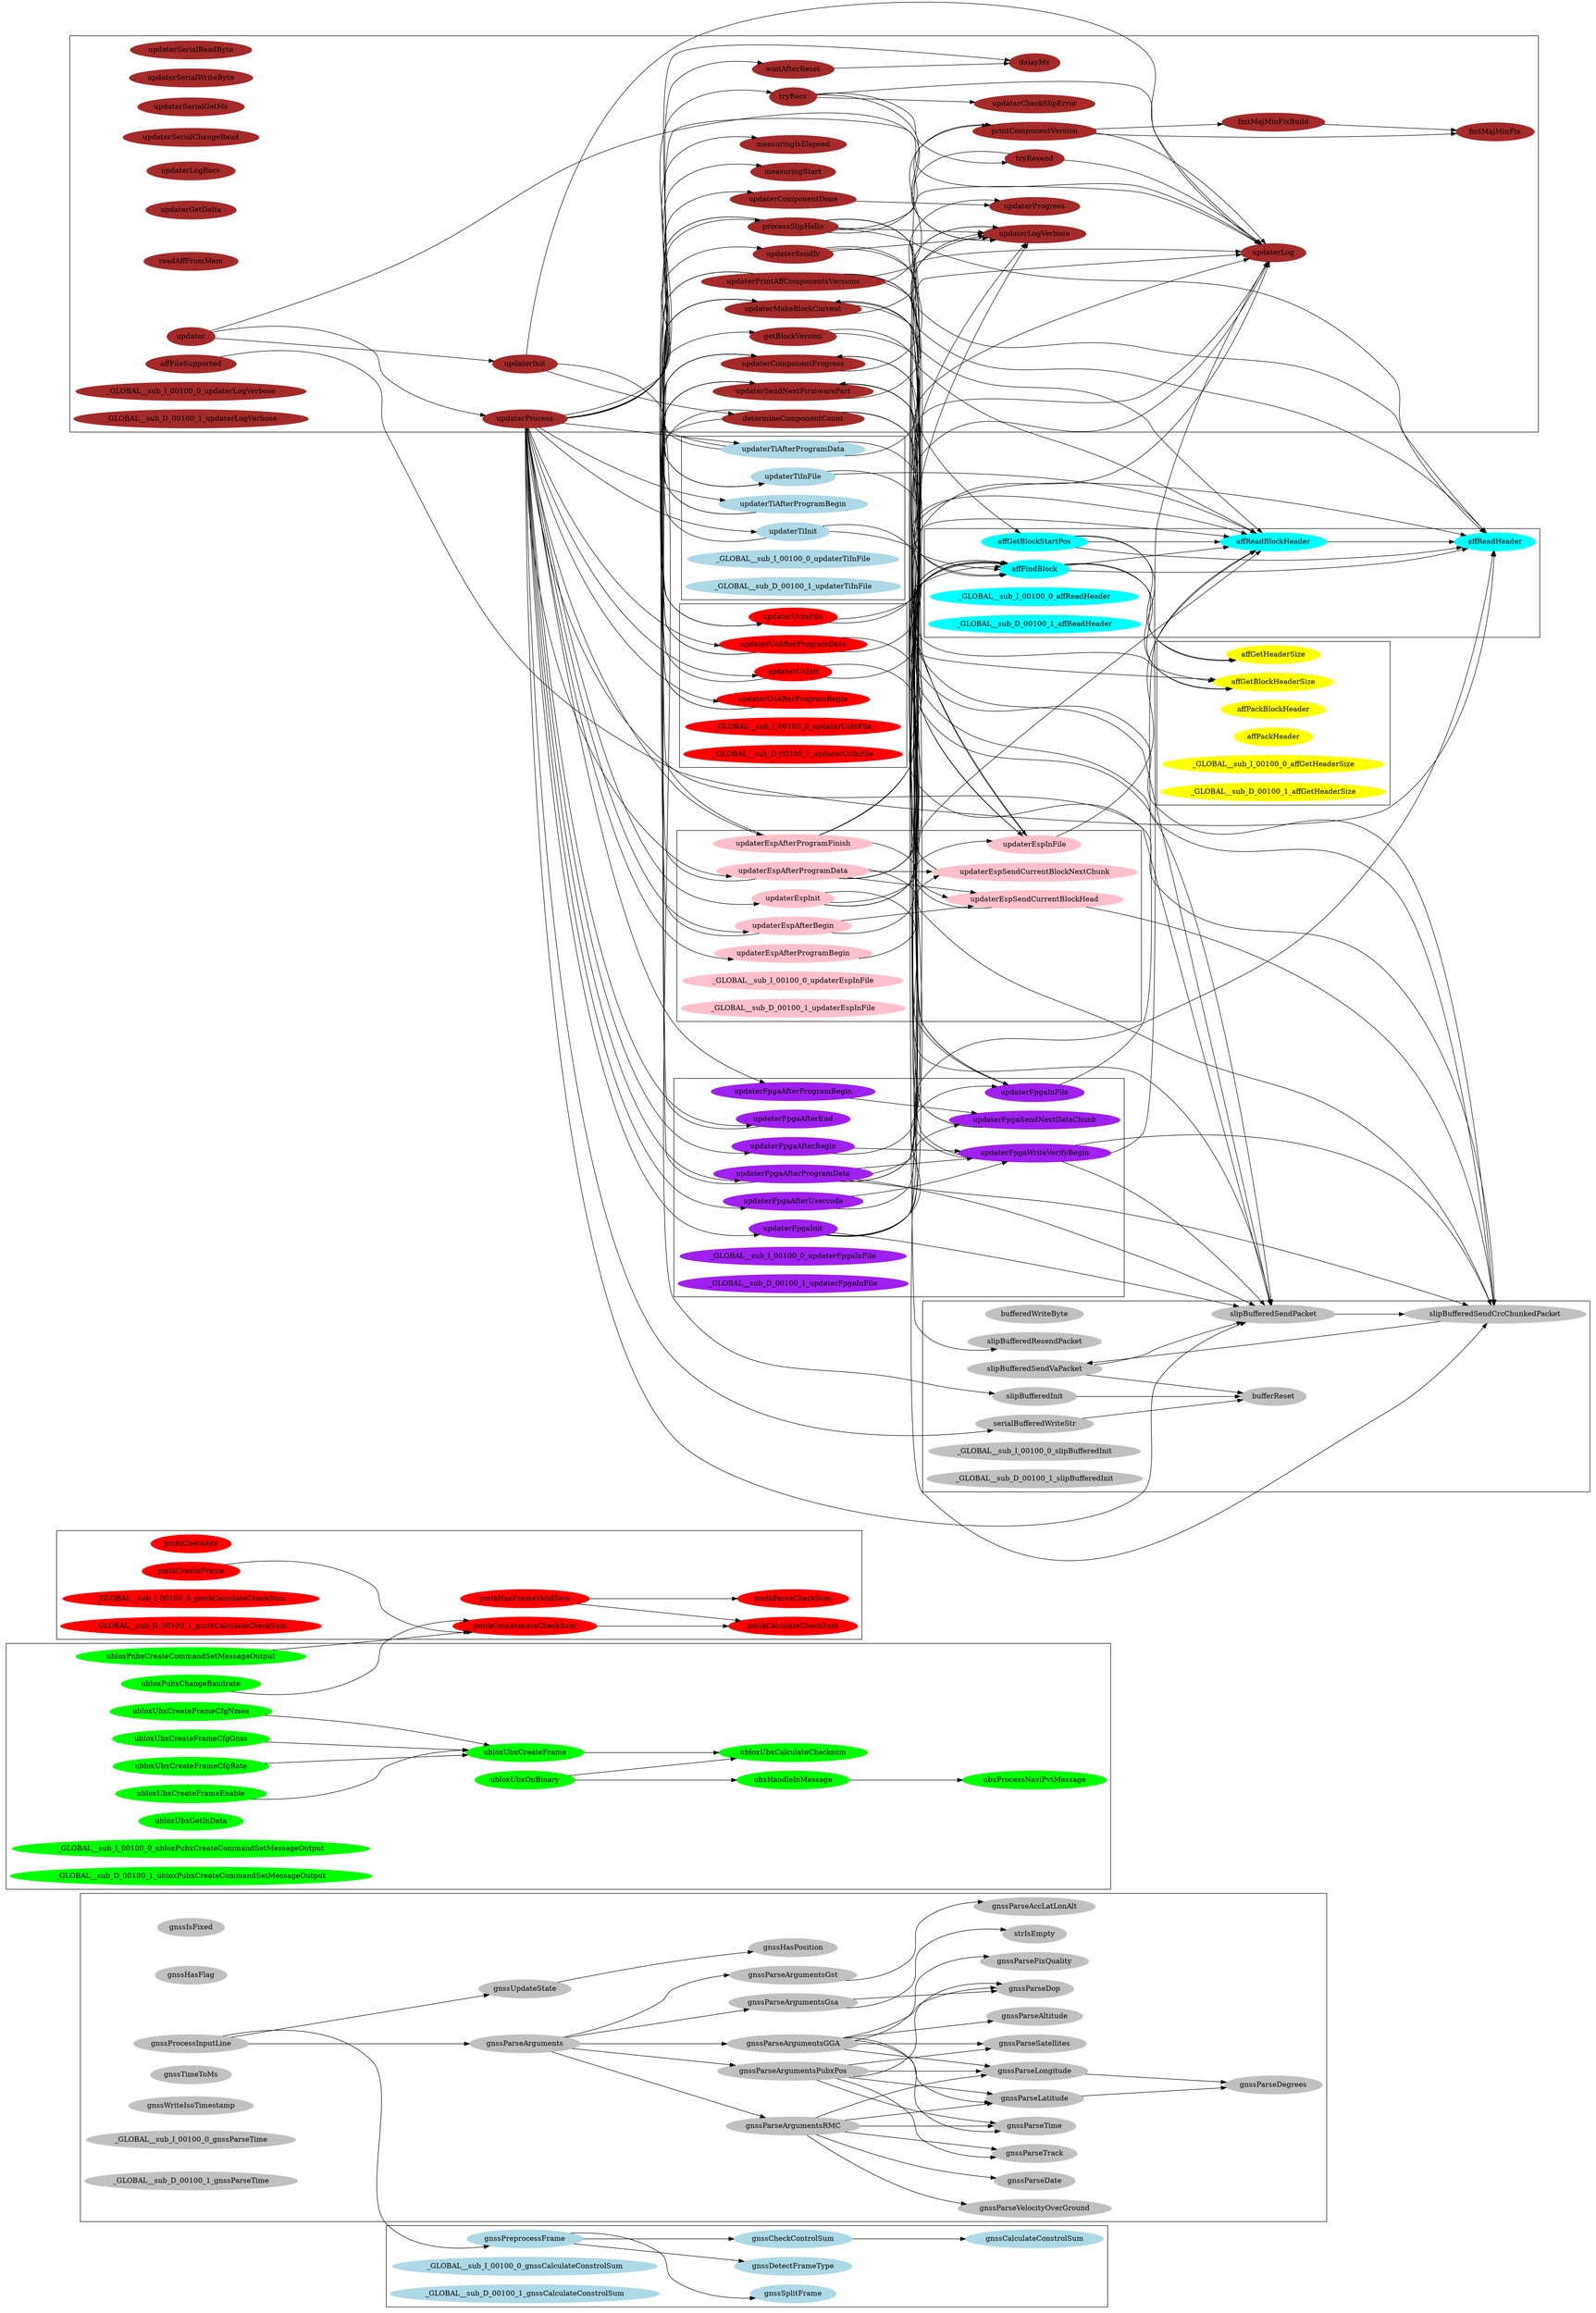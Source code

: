 strict digraph callgraph {
rankdir=LR;
subgraph cluster_0 {
rankdir=LR;
node [style=filled,color=grey];
"strIsEmpty"
"gnssParseDop"
"gnssParseTime"
"gnssParseVelocityOverGround"
"gnssParseTrack"
"gnssParseDate"
"gnssParseDegrees"
"gnssParseLatitude"
"gnssParseLongitude"
"gnssParseAltitude"
"gnssParseFixQuality"
"gnssParseAccLatLonAlt"
"gnssIsFixed"
"gnssParseSatellites"
"gnssHasFlag"
"gnssParseArguments"
"gnssHasPosition"
"gnssParseArgumentsRMC"
"gnssParseArgumentsGGA"
"gnssParseArgumentsGsa"
"gnssParseArgumentsGst"
"gnssParseArgumentsPubxPos"
"gnssUpdateState"
"gnssProcessInputLine"
"gnssTimeToMs"
"gnssWriteIsoTimestamp"
"_GLOBAL__sub_I_00100_0_gnssParseTime"
"_GLOBAL__sub_D_00100_1_gnssParseTime"
}
subgraph cluster_1 {
rankdir=LR;
node [style=filled,color=lightblue];
"gnssCalculateConstrolSum"
"gnssCheckControlSum"
"gnssSplitFrame"
"gnssDetectFrameType"
"gnssPreprocessFrame"
"_GLOBAL__sub_I_00100_0_gnssCalculateConstrolSum"
"_GLOBAL__sub_D_00100_1_gnssCalculateConstrolSum"
}
subgraph cluster_2 {
rankdir=LR;
node [style=filled,color=red];
"pmtkCalculateCheckSum"
"pmtkConcatenateCheckSum"
"pmtkParseCheckSum"
"pmtkHasFrameValidSum"
"pmtkCheckAck"
"pmtkCreateFrame"
"_GLOBAL__sub_I_00100_0_pmtkCalculateCheckSum"
"_GLOBAL__sub_D_00100_1_pmtkCalculateCheckSum"
}
subgraph cluster_3 {
rankdir=LR;
node [style=filled,color=green];
"ubxProcessNaviPvtMessage"
"ubxHandleInMessage"
"ubloxPubxCreateCommandSetMessageOutput"
"ubloxPubxChangeBaudrate"
"ubloxUbxCalculateChecksum"
"ubloxUbxCreateFrame"
"ubloxUbxCreateFrameCfgRate"
"ubloxUbxCreateFrameEnable"
"ubloxUbxCreateFrameCfgNmea"
"ubloxUbxCreateFrameCfgGnss"
"ubloxUbxOnBinary"
"ubloxUbxGetInData"
"_GLOBAL__sub_I_00100_0_ubloxPubxCreateCommandSetMessageOutput"
"_GLOBAL__sub_D_00100_1_ubloxPubxCreateCommandSetMessageOutput"
}
subgraph cluster_4 {
rankdir=LR;
node [style=filled,color=yellow];
"affGetHeaderSize"
"affGetBlockHeaderSize"
"affPackBlockHeader"
"affPackHeader"
"_GLOBAL__sub_I_00100_0_affGetHeaderSize"
"_GLOBAL__sub_D_00100_1_affGetHeaderSize"
}
subgraph cluster_5 {
rankdir=LR;
node [style=filled,color=cyan];
"affReadHeader"
"affReadBlockHeader"
"affFindBlock"
"affGetBlockStartPos"
"_GLOBAL__sub_I_00100_0_affReadHeader"
"_GLOBAL__sub_D_00100_1_affReadHeader"
}
subgraph cluster_6 {
rankdir=LR;
node [style=filled,color=pink];
"updaterEspInFile"
"updaterEspInit"
"updaterEspSendCurrentBlockHead"
"updaterEspSendCurrentBlockNextChunk"
"updaterEspAfterBegin"
"updaterEspAfterProgramBegin"
"updaterEspAfterProgramData"
"updaterEspAfterProgramFinish"
"_GLOBAL__sub_I_00100_0_updaterEspInFile"
"_GLOBAL__sub_D_00100_1_updaterEspInFile"
}
subgraph cluster_7 {
rankdir=LR;
node [style=filled,color=purple];
"updaterFpgaInFile"
"updaterFpgaInit"
"updaterFpgaWriteVerifyBegin"
"updaterFpgaAfterBegin"
"updaterFpgaSendNextDataChunk"
"updaterFpgaAfterProgramBegin"
"updaterFpgaAfterProgramData"
"updaterFpgaAfterUsercode"
"updaterFpgaAfterEnd"
"_GLOBAL__sub_I_00100_0_updaterFpgaInFile"
"_GLOBAL__sub_D_00100_1_updaterFpgaInFile"
}
subgraph cluster_8 {
rankdir=LR;
node [style=filled,color=brown];
"updaterSerialReadByte"
"updaterSerialWriteByte"
"updaterSerialGetMs"
"updaterSerialChangeBaud"
"updaterProgress"
"updaterLogRecv"
"updaterLogVerbose"
"updaterLog"
"updaterCheckSlipError"
"updaterGetDelta"
"updaterSendIv"
"fmtMajMinFix"
"fmtMajMinFixBuild"
"printComponentVersion"
"processSlipHello"
"delayMs"
"waitAfterReset"
"measuringStart"
"measuringIsElapsed"
"tryResend"
"tryRecv"
"getBlockVersion"
"updaterProcess"
"determineComponentCount"
"updaterInit"
"readAffFromMem"
"affFileSupported"
"updater"
"updaterComponentDone"
"updaterComponentProgress"
"updaterMakeBlockCurrent"
"updaterSendNextFirmwarePart"
"updaterPrintAffComponentsVersions"
"_GLOBAL__sub_I_00100_0_updaterLogVerbose"
"_GLOBAL__sub_D_00100_1_updaterLogVerbose"
}
subgraph cluster_9 {
rankdir=LR;
node [style=filled,color=grey];
"bufferedWriteByte"
"bufferReset"
"slipBufferedInit"
"slipBufferedSendVaPacket"
"slipBufferedSendCrcChunkedPacket"
"slipBufferedSendPacket"
"slipBufferedResendPacket"
"serialBufferedWriteStr"
"_GLOBAL__sub_I_00100_0_slipBufferedInit"
"_GLOBAL__sub_D_00100_1_slipBufferedInit"
}
subgraph cluster_10 {
rankdir=LR;
node [style=filled,color=lightblue];
"updaterTiInFile"
"updaterTiInit"
"updaterTiAfterProgramBegin"
"updaterTiAfterProgramData"
"_GLOBAL__sub_I_00100_0_updaterTiInFile"
"_GLOBAL__sub_D_00100_1_updaterTiInFile"
}
subgraph cluster_11 {
rankdir=LR;
node [style=filled,color=red];
"updaterUcInFile"
"updaterUcInit"
"updaterUcAfterProgramBegin"
"updaterUcAfterProgramData"
"_GLOBAL__sub_I_00100_0_updaterUcInFile"
"_GLOBAL__sub_D_00100_1_updaterUcInFile"
}
"affFileSupported" -> "affReadHeader";
"affFindBlock" -> "affGetBlockHeaderSize";
"affFindBlock" -> "affGetHeaderSize";
"affFindBlock" -> "affReadBlockHeader";
"affFindBlock" -> "affReadHeader";
"affGetBlockStartPos" -> "affGetBlockHeaderSize";
"affGetBlockStartPos" -> "affGetHeaderSize";
"affGetBlockStartPos" -> "affReadBlockHeader";
"affGetBlockStartPos" -> "affReadHeader";
"affReadBlockHeader" -> "affReadHeader";
"determineComponentCount" -> "updaterEspInFile";
"determineComponentCount" -> "updaterFpgaInFile";
"determineComponentCount" -> "updaterTiInFile";
"determineComponentCount" -> "updaterUcInFile";
"fmtMajMinFixBuild" -> "fmtMajMinFix";
"getBlockVersion" -> "affFindBlock";
"getBlockVersion" -> "affReadBlockHeader";
"gnssCheckControlSum" -> "gnssCalculateConstrolSum";
"gnssParseArguments" -> "gnssParseArgumentsGGA";
"gnssParseArguments" -> "gnssParseArgumentsGsa";
"gnssParseArguments" -> "gnssParseArgumentsGst";
"gnssParseArguments" -> "gnssParseArgumentsPubxPos";
"gnssParseArguments" -> "gnssParseArgumentsRMC";
"gnssParseArgumentsGGA" -> "gnssParseAltitude";
"gnssParseArgumentsGGA" -> "gnssParseDop";
"gnssParseArgumentsGGA" -> "gnssParseFixQuality";
"gnssParseArgumentsGGA" -> "gnssParseLatitude";
"gnssParseArgumentsGGA" -> "gnssParseLongitude";
"gnssParseArgumentsGGA" -> "gnssParseSatellites";
"gnssParseArgumentsGGA" -> "gnssParseTime";
"gnssParseArgumentsGsa" -> "gnssParseDop";
"gnssParseArgumentsGsa" -> "strIsEmpty";
"gnssParseArgumentsGst" -> "gnssParseAccLatLonAlt";
"gnssParseArgumentsPubxPos" -> "gnssParseDop";
"gnssParseArgumentsPubxPos" -> "gnssParseLatitude";
"gnssParseArgumentsPubxPos" -> "gnssParseLongitude";
"gnssParseArgumentsPubxPos" -> "gnssParseSatellites";
"gnssParseArgumentsPubxPos" -> "gnssParseTime";
"gnssParseArgumentsPubxPos" -> "gnssParseTrack";
"gnssParseArgumentsRMC" -> "gnssParseDate";
"gnssParseArgumentsRMC" -> "gnssParseLatitude";
"gnssParseArgumentsRMC" -> "gnssParseLongitude";
"gnssParseArgumentsRMC" -> "gnssParseTime";
"gnssParseArgumentsRMC" -> "gnssParseTrack";
"gnssParseArgumentsRMC" -> "gnssParseVelocityOverGround";
"gnssParseLatitude" -> "gnssParseDegrees";
"gnssParseLongitude" -> "gnssParseDegrees";
"gnssPreprocessFrame" -> "gnssCheckControlSum";
"gnssPreprocessFrame" -> "gnssDetectFrameType";
"gnssPreprocessFrame" -> "gnssSplitFrame";
"gnssProcessInputLine" -> "gnssParseArguments";
"gnssProcessInputLine" -> "gnssPreprocessFrame";
"gnssProcessInputLine" -> "gnssUpdateState";
"gnssUpdateState" -> "gnssHasPosition";
"pmtkConcatenateCheckSum" -> "pmtkCalculateCheckSum";
"pmtkCreateFrame" -> "pmtkConcatenateCheckSum";
"pmtkHasFrameValidSum" -> "pmtkCalculateCheckSum";
"pmtkHasFrameValidSum" -> "pmtkParseCheckSum";
"printComponentVersion" -> "fmtMajMinFix";
"printComponentVersion" -> "fmtMajMinFixBuild";
"printComponentVersion" -> "updaterLog";
"processSlipHello" -> "affGetBlockHeaderSize";
"processSlipHello" -> "affReadHeader";
"processSlipHello" -> "printComponentVersion";
"processSlipHello" -> "updaterEspInFile";
"processSlipHello" -> "updaterFpgaInFile";
"processSlipHello" -> "updaterLog";
"processSlipHello" -> "updaterLogVerbose";
"processSlipHello" -> "updaterTiInFile";
"processSlipHello" -> "updaterUcInFile";
"serialBufferedWriteStr" -> "bufferReset";
"slipBufferedInit" -> "bufferReset";
"slipBufferedSendCrcChunkedPacket" -> "slipBufferedSendVaPacket";
"slipBufferedSendPacket" -> "slipBufferedSendCrcChunkedPacket";
"slipBufferedSendVaPacket" -> "bufferReset";
"slipBufferedSendVaPacket" -> "slipBufferedSendPacket";
"tryRecv" -> "tryResend";
"tryRecv" -> "updaterCheckSlipError";
"tryRecv" -> "updaterLog";
"tryRecv" -> "updaterLogVerbose";
"tryResend" -> "slipBufferedResendPacket";
"tryResend" -> "updaterLog";
"ubloxPubxChangeBaudrate" -> "pmtkConcatenateCheckSum";
"ubloxPubxCreateCommandSetMessageOutput" -> "pmtkConcatenateCheckSum";
"ubloxUbxCreateFrame" -> "ubloxUbxCalculateChecksum";
"ubloxUbxCreateFrameCfgGnss" -> "ubloxUbxCreateFrame";
"ubloxUbxCreateFrameCfgNmea" -> "ubloxUbxCreateFrame";
"ubloxUbxCreateFrameCfgRate" -> "ubloxUbxCreateFrame";
"ubloxUbxCreateFrameEnable" -> "ubloxUbxCreateFrame";
"ubloxUbxOnBinary" -> "ubloxUbxCalculateChecksum";
"ubloxUbxOnBinary" -> "ubxHandleInMessage";
"ubxHandleInMessage" -> "ubxProcessNaviPvtMessage";
"updater" -> "updaterInit";
"updater" -> "updaterLogVerbose";
"updater" -> "updaterProcess";
"updaterComponentDone" -> "updaterProgress";
"updaterComponentProgress" -> "updaterProgress";
"updaterEspAfterBegin" -> "affFindBlock";
"updaterEspAfterBegin" -> "updaterEspSendCurrentBlockHead";
"updaterEspAfterBegin" -> "updaterMakeBlockCurrent";
"updaterEspAfterProgramBegin" -> "updaterEspSendCurrentBlockNextChunk";
"updaterEspAfterProgramData" -> "affFindBlock";
"updaterEspAfterProgramData" -> "slipBufferedSendCrcChunkedPacket";
"updaterEspAfterProgramData" -> "updaterEspSendCurrentBlockHead";
"updaterEspAfterProgramData" -> "updaterEspSendCurrentBlockNextChunk";
"updaterEspAfterProgramData" -> "updaterLog";
"updaterEspAfterProgramData" -> "updaterLogVerbose";
"updaterEspAfterProgramData" -> "updaterMakeBlockCurrent";
"updaterEspAfterProgramFinish" -> "affFindBlock";
"updaterEspAfterProgramFinish" -> "updaterEspSendCurrentBlockHead";
"updaterEspAfterProgramFinish" -> "updaterLog";
"updaterEspAfterProgramFinish" -> "updaterMakeBlockCurrent";
"updaterEspInFile" -> "affFindBlock";
"updaterEspInFile" -> "affReadBlockHeader";
"updaterEspInit" -> "affFindBlock";
"updaterEspInit" -> "affReadBlockHeader";
"updaterEspInit" -> "affReadHeader";
"updaterEspInit" -> "slipBufferedSendPacket";
"updaterEspInit" -> "updaterEspInFile";
"updaterEspSendCurrentBlockHead" -> "slipBufferedSendCrcChunkedPacket";
"updaterEspSendCurrentBlockHead" -> "updaterLogVerbose";
"updaterEspSendCurrentBlockNextChunk" -> "updaterComponentProgress";
"updaterEspSendCurrentBlockNextChunk" -> "updaterSendNextFirmwarePart";
"updaterFpgaAfterBegin" -> "affFindBlock";
"updaterFpgaAfterBegin" -> "updaterFpgaWriteVerifyBegin";
"updaterFpgaAfterEnd" -> "updaterComponentProgress";
"updaterFpgaAfterProgramBegin" -> "updaterFpgaSendNextDataChunk";
"updaterFpgaAfterProgramData" -> "affFindBlock";
"updaterFpgaAfterProgramData" -> "slipBufferedSendCrcChunkedPacket";
"updaterFpgaAfterProgramData" -> "slipBufferedSendPacket";
"updaterFpgaAfterProgramData" -> "updaterFpgaSendNextDataChunk";
"updaterFpgaAfterProgramData" -> "updaterFpgaWriteVerifyBegin";
"updaterFpgaAfterProgramData" -> "updaterLog";
"updaterFpgaAfterProgramData" -> "updaterLogVerbose";
"updaterFpgaAfterProgramData" -> "updaterMakeBlockCurrent";
"updaterFpgaAfterUsercode" -> "affFindBlock";
"updaterFpgaAfterUsercode" -> "updaterFpgaWriteVerifyBegin";
"updaterFpgaInFile" -> "affFindBlock";
"updaterFpgaInFile" -> "affReadBlockHeader";
"updaterFpgaInit" -> "affFindBlock";
"updaterFpgaInit" -> "affReadBlockHeader";
"updaterFpgaInit" -> "affReadHeader";
"updaterFpgaInit" -> "slipBufferedSendPacket";
"updaterFpgaInit" -> "updaterFpgaInFile";
"updaterFpgaSendNextDataChunk" -> "updaterComponentProgress";
"updaterFpgaSendNextDataChunk" -> "updaterSendNextFirmwarePart";
"updaterFpgaWriteVerifyBegin" -> "slipBufferedSendCrcChunkedPacket";
"updaterFpgaWriteVerifyBegin" -> "slipBufferedSendPacket";
"updaterFpgaWriteVerifyBegin" -> "updaterLog";
"updaterFpgaWriteVerifyBegin" -> "updaterLogVerbose";
"updaterFpgaWriteVerifyBegin" -> "updaterMakeBlockCurrent";
"updaterInit" -> "determineComponentCount";
"updaterInit" -> "slipBufferedInit";
"updaterInit" -> "updaterLog";
"updaterMakeBlockCurrent" -> "affGetBlockStartPos";
"updaterMakeBlockCurrent" -> "affReadBlockHeader";
"updaterMakeBlockCurrent" -> "updaterLogVerbose";
"updaterPrintAffComponentsVersions" -> "affGetBlockHeaderSize";
"updaterPrintAffComponentsVersions" -> "affReadHeader";
"updaterPrintAffComponentsVersions" -> "printComponentVersion";
"updaterPrintAffComponentsVersions" -> "updaterEspInFile";
"updaterPrintAffComponentsVersions" -> "updaterFpgaInFile";
"updaterPrintAffComponentsVersions" -> "updaterLog";
"updaterPrintAffComponentsVersions" -> "updaterTiInFile";
"updaterPrintAffComponentsVersions" -> "updaterUcInFile";
"updaterProcess" -> "delayMs";
"updaterProcess" -> "getBlockVersion";
"updaterProcess" -> "measuringIsElapsed";
"updaterProcess" -> "measuringStart";
"updaterProcess" -> "processSlipHello";
"updaterProcess" -> "serialBufferedWriteStr";
"updaterProcess" -> "slipBufferedSendCrcChunkedPacket";
"updaterProcess" -> "slipBufferedSendPacket";
"updaterProcess" -> "tryRecv";
"updaterProcess" -> "updaterComponentDone";
"updaterProcess" -> "updaterEspAfterBegin";
"updaterProcess" -> "updaterEspAfterProgramBegin";
"updaterProcess" -> "updaterEspAfterProgramData";
"updaterProcess" -> "updaterEspAfterProgramFinish";
"updaterProcess" -> "updaterEspInit";
"updaterProcess" -> "updaterFpgaAfterBegin";
"updaterProcess" -> "updaterFpgaAfterEnd";
"updaterProcess" -> "updaterFpgaAfterProgramBegin";
"updaterProcess" -> "updaterFpgaAfterProgramData";
"updaterProcess" -> "updaterFpgaAfterUsercode";
"updaterProcess" -> "updaterFpgaInit";
"updaterProcess" -> "updaterLog";
"updaterProcess" -> "updaterSendIv";
"updaterProcess" -> "updaterTiAfterProgramBegin";
"updaterProcess" -> "updaterTiAfterProgramData";
"updaterProcess" -> "updaterTiInit";
"updaterProcess" -> "updaterUcAfterProgramBegin";
"updaterProcess" -> "updaterUcAfterProgramData";
"updaterProcess" -> "updaterUcInit";
"updaterProcess" -> "waitAfterReset";
"updaterSendIv" -> "affReadHeader";
"updaterSendIv" -> "slipBufferedSendPacket";
"updaterSendIv" -> "updaterLogVerbose";
"updaterSendNextFirmwarePart" -> "slipBufferedSendCrcChunkedPacket";
"updaterSendNextFirmwarePart" -> "updaterLogVerbose";
"updaterTiAfterProgramBegin" -> "updaterComponentProgress";
"updaterTiAfterProgramBegin" -> "updaterSendNextFirmwarePart";
"updaterTiAfterProgramData" -> "slipBufferedSendPacket";
"updaterTiAfterProgramData" -> "updaterComponentProgress";
"updaterTiAfterProgramData" -> "updaterLog";
"updaterTiAfterProgramData" -> "updaterSendNextFirmwarePart";
"updaterTiInFile" -> "affFindBlock";
"updaterTiInFile" -> "affReadBlockHeader";
"updaterTiInit" -> "affFindBlock";
"updaterTiInit" -> "slipBufferedSendCrcChunkedPacket";
"updaterTiInit" -> "updaterMakeBlockCurrent";
"updaterUcAfterProgramBegin" -> "updaterComponentProgress";
"updaterUcAfterProgramBegin" -> "updaterSendNextFirmwarePart";
"updaterUcAfterProgramData" -> "slipBufferedSendPacket";
"updaterUcAfterProgramData" -> "updaterComponentProgress";
"updaterUcAfterProgramData" -> "updaterLog";
"updaterUcAfterProgramData" -> "updaterSendNextFirmwarePart";
"updaterUcInFile" -> "affFindBlock";
"updaterUcInFile" -> "affReadBlockHeader";
"updaterUcInit" -> "affFindBlock";
"updaterUcInit" -> "slipBufferedSendCrcChunkedPacket";
"updaterUcInit" -> "updaterMakeBlockCurrent";
"waitAfterReset" -> "delayMs";
}
